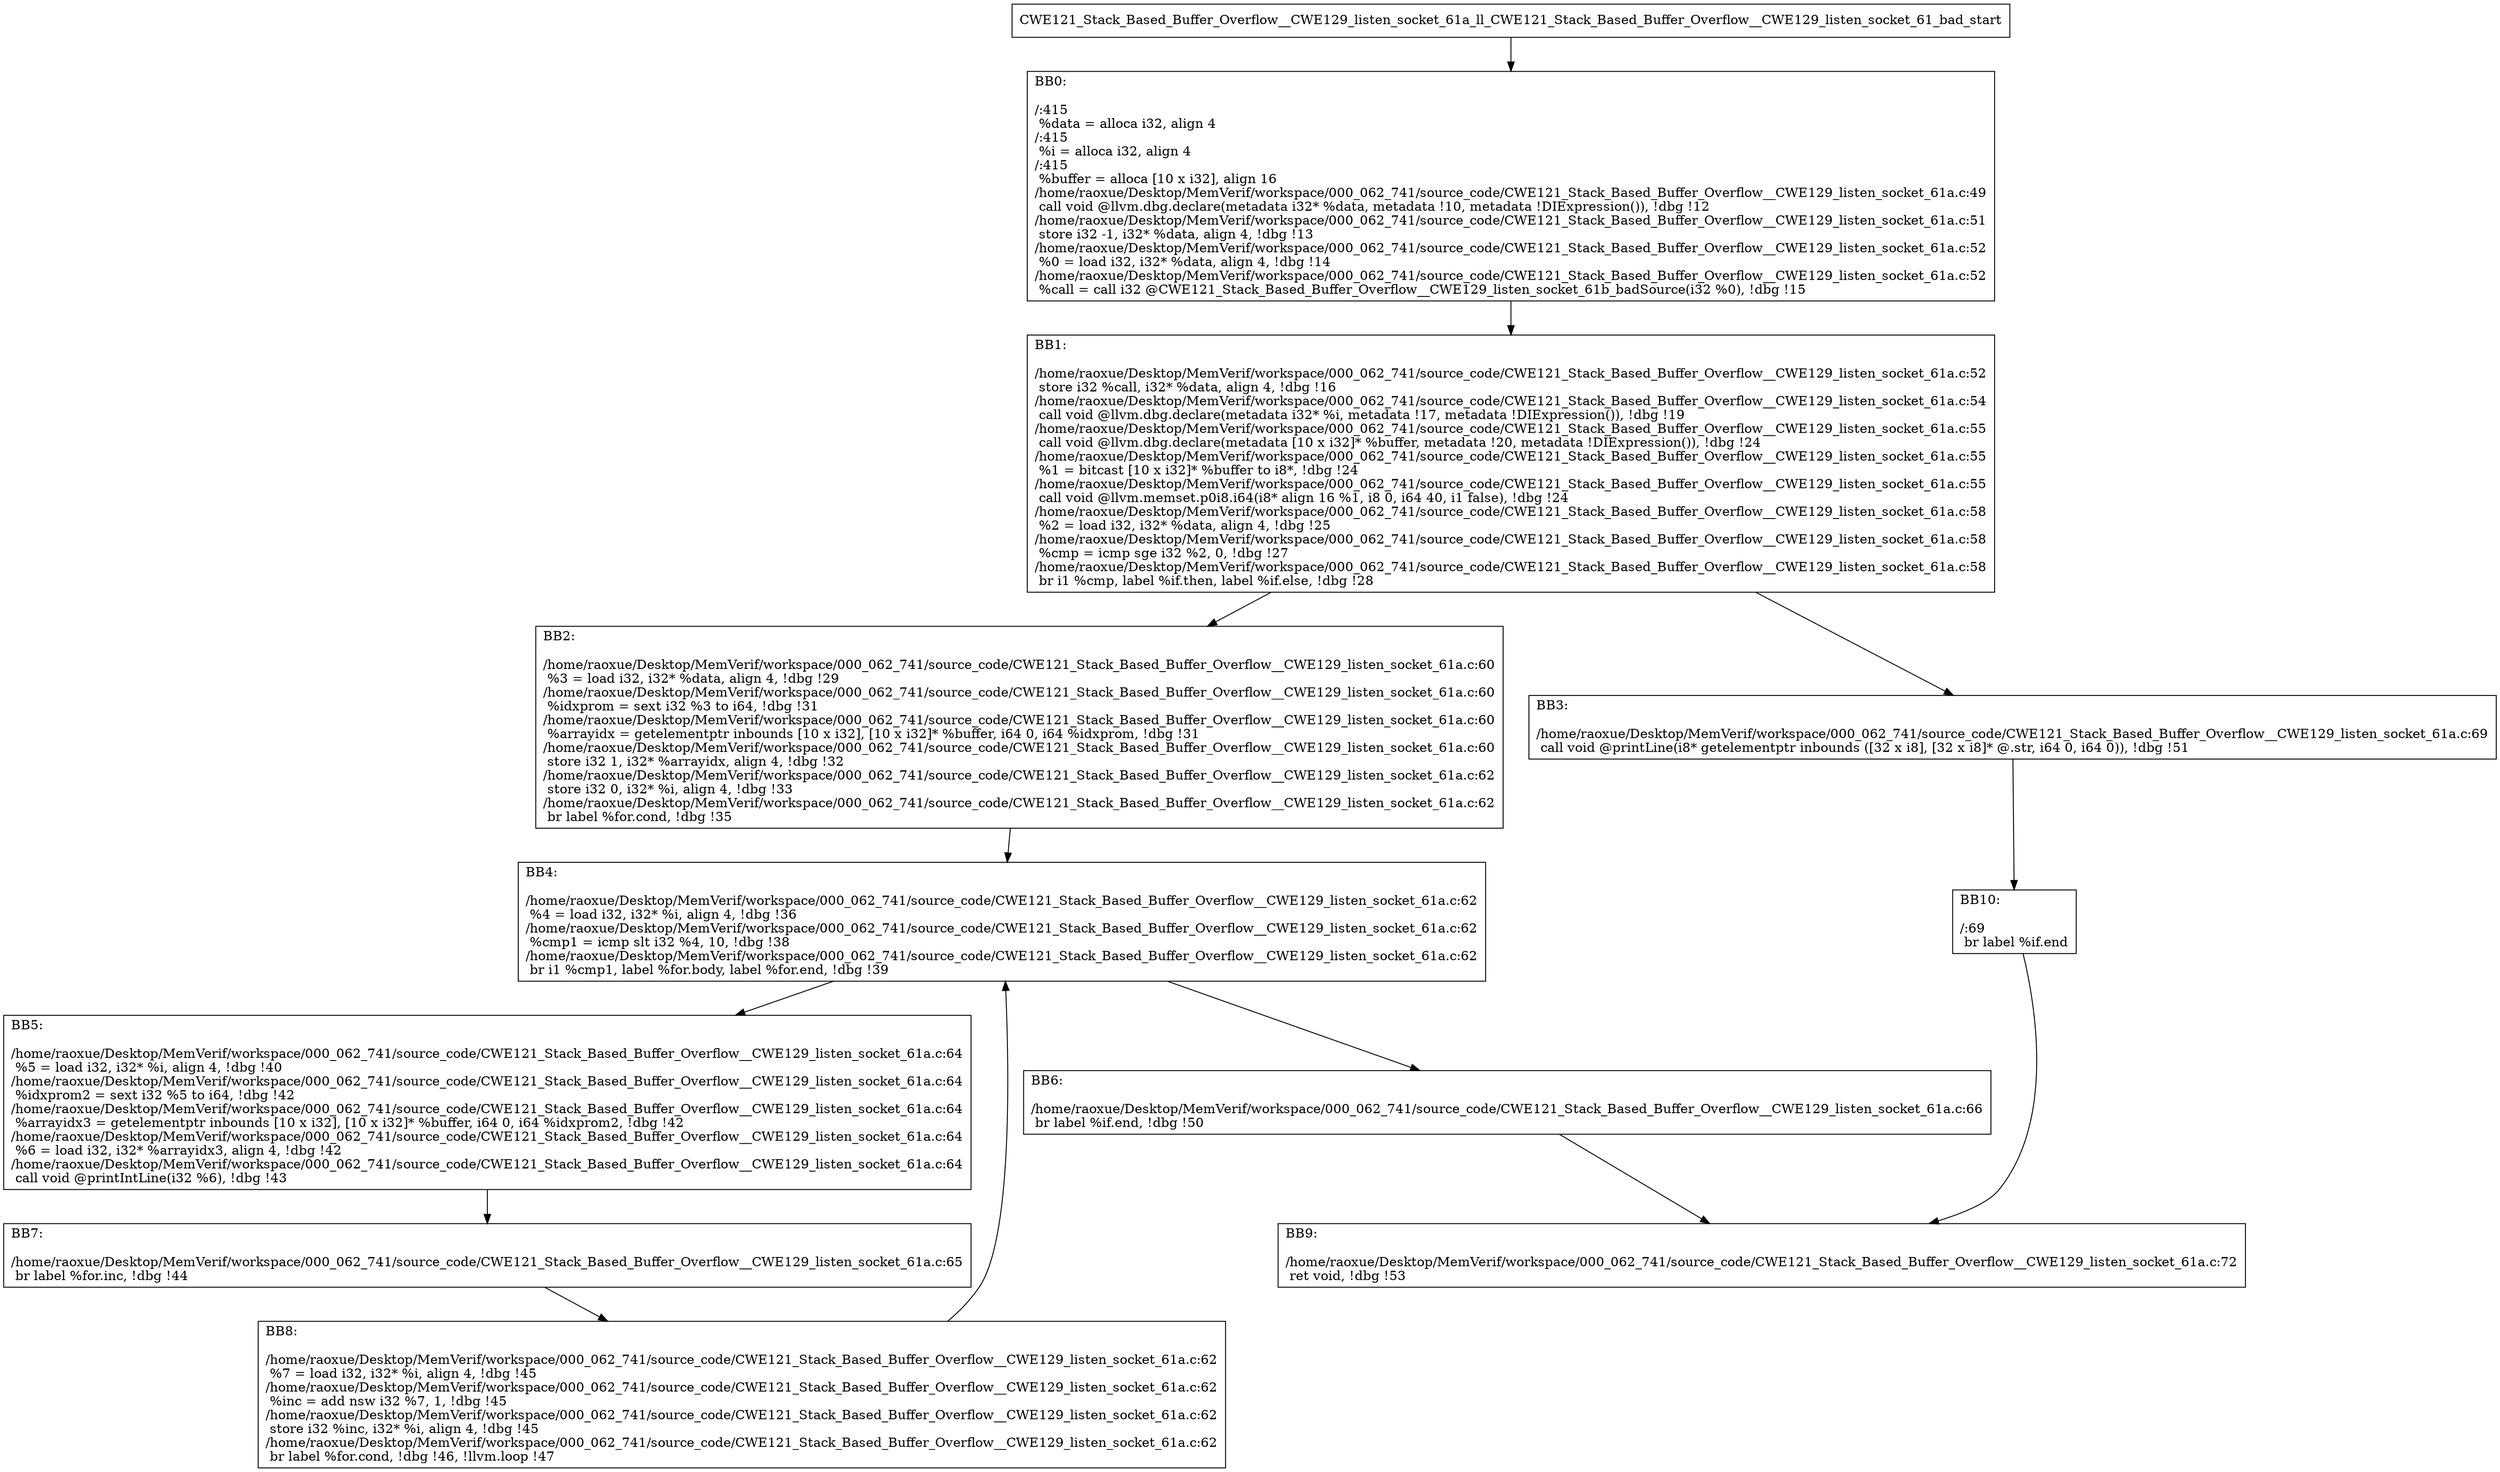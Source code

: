 digraph "CFG for'CWE121_Stack_Based_Buffer_Overflow__CWE129_listen_socket_61a_ll_CWE121_Stack_Based_Buffer_Overflow__CWE129_listen_socket_61_bad' function" {
	BBCWE121_Stack_Based_Buffer_Overflow__CWE129_listen_socket_61a_ll_CWE121_Stack_Based_Buffer_Overflow__CWE129_listen_socket_61_bad_start[shape=record,label="{CWE121_Stack_Based_Buffer_Overflow__CWE129_listen_socket_61a_ll_CWE121_Stack_Based_Buffer_Overflow__CWE129_listen_socket_61_bad_start}"];
	BBCWE121_Stack_Based_Buffer_Overflow__CWE129_listen_socket_61a_ll_CWE121_Stack_Based_Buffer_Overflow__CWE129_listen_socket_61_bad_start-> CWE121_Stack_Based_Buffer_Overflow__CWE129_listen_socket_61a_ll_CWE121_Stack_Based_Buffer_Overflow__CWE129_listen_socket_61_badBB0;
	CWE121_Stack_Based_Buffer_Overflow__CWE129_listen_socket_61a_ll_CWE121_Stack_Based_Buffer_Overflow__CWE129_listen_socket_61_badBB0 [shape=record, label="{BB0:\l\l/:415\l
  %data = alloca i32, align 4\l
/:415\l
  %i = alloca i32, align 4\l
/:415\l
  %buffer = alloca [10 x i32], align 16\l
/home/raoxue/Desktop/MemVerif/workspace/000_062_741/source_code/CWE121_Stack_Based_Buffer_Overflow__CWE129_listen_socket_61a.c:49\l
  call void @llvm.dbg.declare(metadata i32* %data, metadata !10, metadata !DIExpression()), !dbg !12\l
/home/raoxue/Desktop/MemVerif/workspace/000_062_741/source_code/CWE121_Stack_Based_Buffer_Overflow__CWE129_listen_socket_61a.c:51\l
  store i32 -1, i32* %data, align 4, !dbg !13\l
/home/raoxue/Desktop/MemVerif/workspace/000_062_741/source_code/CWE121_Stack_Based_Buffer_Overflow__CWE129_listen_socket_61a.c:52\l
  %0 = load i32, i32* %data, align 4, !dbg !14\l
/home/raoxue/Desktop/MemVerif/workspace/000_062_741/source_code/CWE121_Stack_Based_Buffer_Overflow__CWE129_listen_socket_61a.c:52\l
  %call = call i32 @CWE121_Stack_Based_Buffer_Overflow__CWE129_listen_socket_61b_badSource(i32 %0), !dbg !15\l
}"];
	CWE121_Stack_Based_Buffer_Overflow__CWE129_listen_socket_61a_ll_CWE121_Stack_Based_Buffer_Overflow__CWE129_listen_socket_61_badBB0-> CWE121_Stack_Based_Buffer_Overflow__CWE129_listen_socket_61a_ll_CWE121_Stack_Based_Buffer_Overflow__CWE129_listen_socket_61_badBB1;
	CWE121_Stack_Based_Buffer_Overflow__CWE129_listen_socket_61a_ll_CWE121_Stack_Based_Buffer_Overflow__CWE129_listen_socket_61_badBB1 [shape=record, label="{BB1:\l\l/home/raoxue/Desktop/MemVerif/workspace/000_062_741/source_code/CWE121_Stack_Based_Buffer_Overflow__CWE129_listen_socket_61a.c:52\l
  store i32 %call, i32* %data, align 4, !dbg !16\l
/home/raoxue/Desktop/MemVerif/workspace/000_062_741/source_code/CWE121_Stack_Based_Buffer_Overflow__CWE129_listen_socket_61a.c:54\l
  call void @llvm.dbg.declare(metadata i32* %i, metadata !17, metadata !DIExpression()), !dbg !19\l
/home/raoxue/Desktop/MemVerif/workspace/000_062_741/source_code/CWE121_Stack_Based_Buffer_Overflow__CWE129_listen_socket_61a.c:55\l
  call void @llvm.dbg.declare(metadata [10 x i32]* %buffer, metadata !20, metadata !DIExpression()), !dbg !24\l
/home/raoxue/Desktop/MemVerif/workspace/000_062_741/source_code/CWE121_Stack_Based_Buffer_Overflow__CWE129_listen_socket_61a.c:55\l
  %1 = bitcast [10 x i32]* %buffer to i8*, !dbg !24\l
/home/raoxue/Desktop/MemVerif/workspace/000_062_741/source_code/CWE121_Stack_Based_Buffer_Overflow__CWE129_listen_socket_61a.c:55\l
  call void @llvm.memset.p0i8.i64(i8* align 16 %1, i8 0, i64 40, i1 false), !dbg !24\l
/home/raoxue/Desktop/MemVerif/workspace/000_062_741/source_code/CWE121_Stack_Based_Buffer_Overflow__CWE129_listen_socket_61a.c:58\l
  %2 = load i32, i32* %data, align 4, !dbg !25\l
/home/raoxue/Desktop/MemVerif/workspace/000_062_741/source_code/CWE121_Stack_Based_Buffer_Overflow__CWE129_listen_socket_61a.c:58\l
  %cmp = icmp sge i32 %2, 0, !dbg !27\l
/home/raoxue/Desktop/MemVerif/workspace/000_062_741/source_code/CWE121_Stack_Based_Buffer_Overflow__CWE129_listen_socket_61a.c:58\l
  br i1 %cmp, label %if.then, label %if.else, !dbg !28\l
}"];
	CWE121_Stack_Based_Buffer_Overflow__CWE129_listen_socket_61a_ll_CWE121_Stack_Based_Buffer_Overflow__CWE129_listen_socket_61_badBB1-> CWE121_Stack_Based_Buffer_Overflow__CWE129_listen_socket_61a_ll_CWE121_Stack_Based_Buffer_Overflow__CWE129_listen_socket_61_badBB2;
	CWE121_Stack_Based_Buffer_Overflow__CWE129_listen_socket_61a_ll_CWE121_Stack_Based_Buffer_Overflow__CWE129_listen_socket_61_badBB1-> CWE121_Stack_Based_Buffer_Overflow__CWE129_listen_socket_61a_ll_CWE121_Stack_Based_Buffer_Overflow__CWE129_listen_socket_61_badBB3;
	CWE121_Stack_Based_Buffer_Overflow__CWE129_listen_socket_61a_ll_CWE121_Stack_Based_Buffer_Overflow__CWE129_listen_socket_61_badBB2 [shape=record, label="{BB2:\l\l/home/raoxue/Desktop/MemVerif/workspace/000_062_741/source_code/CWE121_Stack_Based_Buffer_Overflow__CWE129_listen_socket_61a.c:60\l
  %3 = load i32, i32* %data, align 4, !dbg !29\l
/home/raoxue/Desktop/MemVerif/workspace/000_062_741/source_code/CWE121_Stack_Based_Buffer_Overflow__CWE129_listen_socket_61a.c:60\l
  %idxprom = sext i32 %3 to i64, !dbg !31\l
/home/raoxue/Desktop/MemVerif/workspace/000_062_741/source_code/CWE121_Stack_Based_Buffer_Overflow__CWE129_listen_socket_61a.c:60\l
  %arrayidx = getelementptr inbounds [10 x i32], [10 x i32]* %buffer, i64 0, i64 %idxprom, !dbg !31\l
/home/raoxue/Desktop/MemVerif/workspace/000_062_741/source_code/CWE121_Stack_Based_Buffer_Overflow__CWE129_listen_socket_61a.c:60\l
  store i32 1, i32* %arrayidx, align 4, !dbg !32\l
/home/raoxue/Desktop/MemVerif/workspace/000_062_741/source_code/CWE121_Stack_Based_Buffer_Overflow__CWE129_listen_socket_61a.c:62\l
  store i32 0, i32* %i, align 4, !dbg !33\l
/home/raoxue/Desktop/MemVerif/workspace/000_062_741/source_code/CWE121_Stack_Based_Buffer_Overflow__CWE129_listen_socket_61a.c:62\l
  br label %for.cond, !dbg !35\l
}"];
	CWE121_Stack_Based_Buffer_Overflow__CWE129_listen_socket_61a_ll_CWE121_Stack_Based_Buffer_Overflow__CWE129_listen_socket_61_badBB2-> CWE121_Stack_Based_Buffer_Overflow__CWE129_listen_socket_61a_ll_CWE121_Stack_Based_Buffer_Overflow__CWE129_listen_socket_61_badBB4;
	CWE121_Stack_Based_Buffer_Overflow__CWE129_listen_socket_61a_ll_CWE121_Stack_Based_Buffer_Overflow__CWE129_listen_socket_61_badBB4 [shape=record, label="{BB4:\l\l/home/raoxue/Desktop/MemVerif/workspace/000_062_741/source_code/CWE121_Stack_Based_Buffer_Overflow__CWE129_listen_socket_61a.c:62\l
  %4 = load i32, i32* %i, align 4, !dbg !36\l
/home/raoxue/Desktop/MemVerif/workspace/000_062_741/source_code/CWE121_Stack_Based_Buffer_Overflow__CWE129_listen_socket_61a.c:62\l
  %cmp1 = icmp slt i32 %4, 10, !dbg !38\l
/home/raoxue/Desktop/MemVerif/workspace/000_062_741/source_code/CWE121_Stack_Based_Buffer_Overflow__CWE129_listen_socket_61a.c:62\l
  br i1 %cmp1, label %for.body, label %for.end, !dbg !39\l
}"];
	CWE121_Stack_Based_Buffer_Overflow__CWE129_listen_socket_61a_ll_CWE121_Stack_Based_Buffer_Overflow__CWE129_listen_socket_61_badBB4-> CWE121_Stack_Based_Buffer_Overflow__CWE129_listen_socket_61a_ll_CWE121_Stack_Based_Buffer_Overflow__CWE129_listen_socket_61_badBB5;
	CWE121_Stack_Based_Buffer_Overflow__CWE129_listen_socket_61a_ll_CWE121_Stack_Based_Buffer_Overflow__CWE129_listen_socket_61_badBB4-> CWE121_Stack_Based_Buffer_Overflow__CWE129_listen_socket_61a_ll_CWE121_Stack_Based_Buffer_Overflow__CWE129_listen_socket_61_badBB6;
	CWE121_Stack_Based_Buffer_Overflow__CWE129_listen_socket_61a_ll_CWE121_Stack_Based_Buffer_Overflow__CWE129_listen_socket_61_badBB5 [shape=record, label="{BB5:\l\l/home/raoxue/Desktop/MemVerif/workspace/000_062_741/source_code/CWE121_Stack_Based_Buffer_Overflow__CWE129_listen_socket_61a.c:64\l
  %5 = load i32, i32* %i, align 4, !dbg !40\l
/home/raoxue/Desktop/MemVerif/workspace/000_062_741/source_code/CWE121_Stack_Based_Buffer_Overflow__CWE129_listen_socket_61a.c:64\l
  %idxprom2 = sext i32 %5 to i64, !dbg !42\l
/home/raoxue/Desktop/MemVerif/workspace/000_062_741/source_code/CWE121_Stack_Based_Buffer_Overflow__CWE129_listen_socket_61a.c:64\l
  %arrayidx3 = getelementptr inbounds [10 x i32], [10 x i32]* %buffer, i64 0, i64 %idxprom2, !dbg !42\l
/home/raoxue/Desktop/MemVerif/workspace/000_062_741/source_code/CWE121_Stack_Based_Buffer_Overflow__CWE129_listen_socket_61a.c:64\l
  %6 = load i32, i32* %arrayidx3, align 4, !dbg !42\l
/home/raoxue/Desktop/MemVerif/workspace/000_062_741/source_code/CWE121_Stack_Based_Buffer_Overflow__CWE129_listen_socket_61a.c:64\l
  call void @printIntLine(i32 %6), !dbg !43\l
}"];
	CWE121_Stack_Based_Buffer_Overflow__CWE129_listen_socket_61a_ll_CWE121_Stack_Based_Buffer_Overflow__CWE129_listen_socket_61_badBB5-> CWE121_Stack_Based_Buffer_Overflow__CWE129_listen_socket_61a_ll_CWE121_Stack_Based_Buffer_Overflow__CWE129_listen_socket_61_badBB7;
	CWE121_Stack_Based_Buffer_Overflow__CWE129_listen_socket_61a_ll_CWE121_Stack_Based_Buffer_Overflow__CWE129_listen_socket_61_badBB7 [shape=record, label="{BB7:\l\l/home/raoxue/Desktop/MemVerif/workspace/000_062_741/source_code/CWE121_Stack_Based_Buffer_Overflow__CWE129_listen_socket_61a.c:65\l
  br label %for.inc, !dbg !44\l
}"];
	CWE121_Stack_Based_Buffer_Overflow__CWE129_listen_socket_61a_ll_CWE121_Stack_Based_Buffer_Overflow__CWE129_listen_socket_61_badBB7-> CWE121_Stack_Based_Buffer_Overflow__CWE129_listen_socket_61a_ll_CWE121_Stack_Based_Buffer_Overflow__CWE129_listen_socket_61_badBB8;
	CWE121_Stack_Based_Buffer_Overflow__CWE129_listen_socket_61a_ll_CWE121_Stack_Based_Buffer_Overflow__CWE129_listen_socket_61_badBB8 [shape=record, label="{BB8:\l\l/home/raoxue/Desktop/MemVerif/workspace/000_062_741/source_code/CWE121_Stack_Based_Buffer_Overflow__CWE129_listen_socket_61a.c:62\l
  %7 = load i32, i32* %i, align 4, !dbg !45\l
/home/raoxue/Desktop/MemVerif/workspace/000_062_741/source_code/CWE121_Stack_Based_Buffer_Overflow__CWE129_listen_socket_61a.c:62\l
  %inc = add nsw i32 %7, 1, !dbg !45\l
/home/raoxue/Desktop/MemVerif/workspace/000_062_741/source_code/CWE121_Stack_Based_Buffer_Overflow__CWE129_listen_socket_61a.c:62\l
  store i32 %inc, i32* %i, align 4, !dbg !45\l
/home/raoxue/Desktop/MemVerif/workspace/000_062_741/source_code/CWE121_Stack_Based_Buffer_Overflow__CWE129_listen_socket_61a.c:62\l
  br label %for.cond, !dbg !46, !llvm.loop !47\l
}"];
	CWE121_Stack_Based_Buffer_Overflow__CWE129_listen_socket_61a_ll_CWE121_Stack_Based_Buffer_Overflow__CWE129_listen_socket_61_badBB8-> CWE121_Stack_Based_Buffer_Overflow__CWE129_listen_socket_61a_ll_CWE121_Stack_Based_Buffer_Overflow__CWE129_listen_socket_61_badBB4;
	CWE121_Stack_Based_Buffer_Overflow__CWE129_listen_socket_61a_ll_CWE121_Stack_Based_Buffer_Overflow__CWE129_listen_socket_61_badBB6 [shape=record, label="{BB6:\l\l/home/raoxue/Desktop/MemVerif/workspace/000_062_741/source_code/CWE121_Stack_Based_Buffer_Overflow__CWE129_listen_socket_61a.c:66\l
  br label %if.end, !dbg !50\l
}"];
	CWE121_Stack_Based_Buffer_Overflow__CWE129_listen_socket_61a_ll_CWE121_Stack_Based_Buffer_Overflow__CWE129_listen_socket_61_badBB6-> CWE121_Stack_Based_Buffer_Overflow__CWE129_listen_socket_61a_ll_CWE121_Stack_Based_Buffer_Overflow__CWE129_listen_socket_61_badBB9;
	CWE121_Stack_Based_Buffer_Overflow__CWE129_listen_socket_61a_ll_CWE121_Stack_Based_Buffer_Overflow__CWE129_listen_socket_61_badBB3 [shape=record, label="{BB3:\l\l/home/raoxue/Desktop/MemVerif/workspace/000_062_741/source_code/CWE121_Stack_Based_Buffer_Overflow__CWE129_listen_socket_61a.c:69\l
  call void @printLine(i8* getelementptr inbounds ([32 x i8], [32 x i8]* @.str, i64 0, i64 0)), !dbg !51\l
}"];
	CWE121_Stack_Based_Buffer_Overflow__CWE129_listen_socket_61a_ll_CWE121_Stack_Based_Buffer_Overflow__CWE129_listen_socket_61_badBB3-> CWE121_Stack_Based_Buffer_Overflow__CWE129_listen_socket_61a_ll_CWE121_Stack_Based_Buffer_Overflow__CWE129_listen_socket_61_badBB10;
	CWE121_Stack_Based_Buffer_Overflow__CWE129_listen_socket_61a_ll_CWE121_Stack_Based_Buffer_Overflow__CWE129_listen_socket_61_badBB10 [shape=record, label="{BB10:\l\l/:69\l
  br label %if.end\l
}"];
	CWE121_Stack_Based_Buffer_Overflow__CWE129_listen_socket_61a_ll_CWE121_Stack_Based_Buffer_Overflow__CWE129_listen_socket_61_badBB10-> CWE121_Stack_Based_Buffer_Overflow__CWE129_listen_socket_61a_ll_CWE121_Stack_Based_Buffer_Overflow__CWE129_listen_socket_61_badBB9;
	CWE121_Stack_Based_Buffer_Overflow__CWE129_listen_socket_61a_ll_CWE121_Stack_Based_Buffer_Overflow__CWE129_listen_socket_61_badBB9 [shape=record, label="{BB9:\l\l/home/raoxue/Desktop/MemVerif/workspace/000_062_741/source_code/CWE121_Stack_Based_Buffer_Overflow__CWE129_listen_socket_61a.c:72\l
  ret void, !dbg !53\l
}"];
}

